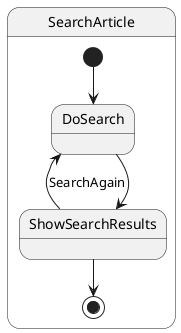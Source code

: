 @startuml "state"

state SearchArticle {
  [*] --> DoSearch
  DoSearch --> ShowSearchResults
  ShowSearchResults -left-> DoSearch : SearchAgain
  ShowSearchResults --> [*]
}
  
@enduml
